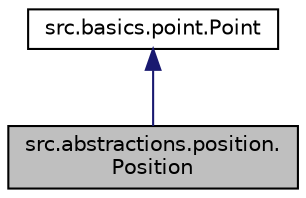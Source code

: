 digraph "src.abstractions.position.Position"
{
  edge [fontname="Helvetica",fontsize="10",labelfontname="Helvetica",labelfontsize="10"];
  node [fontname="Helvetica",fontsize="10",shape=record];
  Node1 [label="src.abstractions.position.\lPosition",height=0.2,width=0.4,color="black", fillcolor="grey75", style="filled", fontcolor="black"];
  Node2 -> Node1 [dir="back",color="midnightblue",fontsize="10",style="solid",fontname="Helvetica"];
  Node2 [label="src.basics.point.Point",height=0.2,width=0.4,color="black", fillcolor="white", style="filled",URL="$classsrc_1_1basics_1_1point_1_1Point.html"];
}
